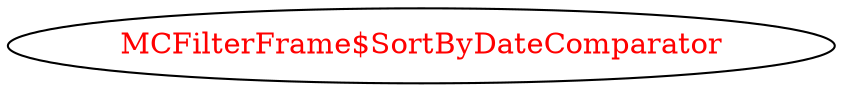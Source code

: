 digraph dependencyGraph {
 concentrate=true;
 ranksep="2.0";
 rankdir="LR"; 
 splines="ortho";
"MCFilterFrame$SortByDateComparator" [fontcolor="red"];
}